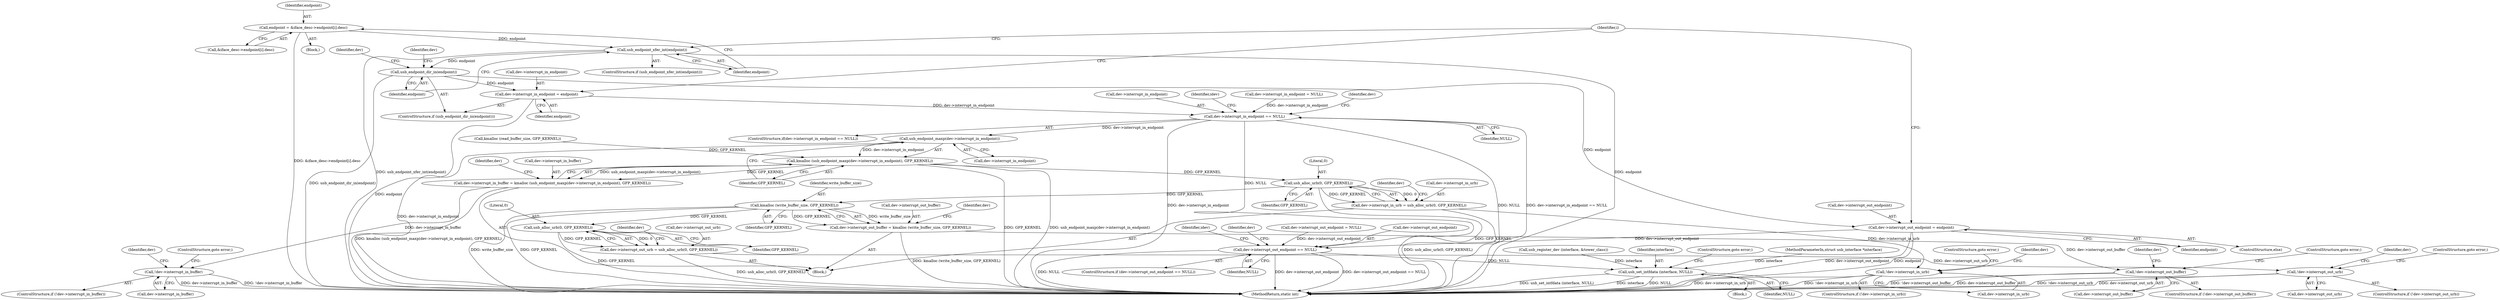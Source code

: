 digraph "0_linux_2fae9e5a7babada041e2e161699ade2447a01989@array" {
"1000266" [label="(Call,endpoint = &iface_desc->endpoint[i].desc)"];
"1000277" [label="(Call,usb_endpoint_xfer_int(endpoint))"];
"1000281" [label="(Call,usb_endpoint_dir_in(endpoint))"];
"1000283" [label="(Call,dev->interrupt_in_endpoint = endpoint)"];
"1000295" [label="(Call,dev->interrupt_in_endpoint == NULL)"];
"1000306" [label="(Call,dev->interrupt_out_endpoint == NULL)"];
"1000471" [label="(Call,usb_set_intfdata (interface, NULL))"];
"1000334" [label="(Call,usb_endpoint_maxp(dev->interrupt_in_endpoint))"];
"1000333" [label="(Call,kmalloc (usb_endpoint_maxp(dev->interrupt_in_endpoint), GFP_KERNEL))"];
"1000329" [label="(Call,dev->interrupt_in_buffer = kmalloc (usb_endpoint_maxp(dev->interrupt_in_endpoint), GFP_KERNEL))"];
"1000340" [label="(Call,!dev->interrupt_in_buffer)"];
"1000349" [label="(Call,usb_alloc_urb(0, GFP_KERNEL))"];
"1000345" [label="(Call,dev->interrupt_in_urb = usb_alloc_urb(0, GFP_KERNEL))"];
"1000353" [label="(Call,!dev->interrupt_in_urb)"];
"1000362" [label="(Call,kmalloc (write_buffer_size, GFP_KERNEL))"];
"1000358" [label="(Call,dev->interrupt_out_buffer = kmalloc (write_buffer_size, GFP_KERNEL))"];
"1000366" [label="(Call,!dev->interrupt_out_buffer)"];
"1000375" [label="(Call,usb_alloc_urb(0, GFP_KERNEL))"];
"1000371" [label="(Call,dev->interrupt_out_urb = usb_alloc_urb(0, GFP_KERNEL))"];
"1000379" [label="(Call,!dev->interrupt_out_urb)"];
"1000289" [label="(Call,dev->interrupt_out_endpoint = endpoint)"];
"1000281" [label="(Call,usb_endpoint_dir_in(endpoint))"];
"1000334" [label="(Call,usb_endpoint_maxp(dev->interrupt_in_endpoint))"];
"1000381" [label="(Identifier,dev)"];
"1000354" [label="(Call,dev->interrupt_in_urb)"];
"1000296" [label="(Call,dev->interrupt_in_endpoint)"];
"1000282" [label="(Identifier,endpoint)"];
"1000363" [label="(Identifier,write_buffer_size)"];
"1000330" [label="(Call,dev->interrupt_in_buffer)"];
"1000386" [label="(Identifier,dev)"];
"1000267" [label="(Identifier,endpoint)"];
"1000472" [label="(Identifier,interface)"];
"1000266" [label="(Call,endpoint = &iface_desc->endpoint[i].desc)"];
"1000351" [label="(Identifier,GFP_KERNEL)"];
"1000370" [label="(ControlStructure,goto error;)"];
"1000471" [label="(Call,usb_set_intfdata (interface, NULL))"];
"1000280" [label="(ControlStructure,if (usb_endpoint_dir_in(endpoint)))"];
"1000378" [label="(ControlStructure,if (!dev->interrupt_out_urb))"];
"1000340" [label="(Call,!dev->interrupt_in_buffer)"];
"1000342" [label="(Identifier,dev)"];
"1000276" [label="(ControlStructure,if (usb_endpoint_xfer_int(endpoint)))"];
"1000364" [label="(Identifier,GFP_KERNEL)"];
"1000345" [label="(Call,dev->interrupt_in_urb = usb_alloc_urb(0, GFP_KERNEL))"];
"1000318" [label="(Identifier,dev)"];
"1000277" [label="(Call,usb_endpoint_xfer_int(endpoint))"];
"1000335" [label="(Call,dev->interrupt_in_endpoint)"];
"1000302" [label="(Identifier,idev)"];
"1000350" [label="(Literal,0)"];
"1000320" [label="(Call,kmalloc (read_buffer_size, GFP_KERNEL))"];
"1000344" [label="(ControlStructure,goto error;)"];
"1000265" [label="(Block,)"];
"1000375" [label="(Call,usb_alloc_urb(0, GFP_KERNEL))"];
"1000346" [label="(Call,dev->interrupt_in_urb)"];
"1000284" [label="(Call,dev->interrupt_in_endpoint)"];
"1000232" [label="(Call,dev->interrupt_out_endpoint = NULL)"];
"1000366" [label="(Call,!dev->interrupt_out_buffer)"];
"1000376" [label="(Literal,0)"];
"1000305" [label="(ControlStructure,if (dev->interrupt_out_endpoint == NULL))"];
"1000473" [label="(Identifier,NULL)"];
"1000207" [label="(Call,dev->interrupt_in_endpoint = NULL)"];
"1000341" [label="(Call,dev->interrupt_in_buffer)"];
"1000285" [label="(Identifier,dev)"];
"1000295" [label="(Call,dev->interrupt_in_endpoint == NULL)"];
"1000474" [label="(ControlStructure,goto error;)"];
"1000352" [label="(ControlStructure,if (!dev->interrupt_in_urb))"];
"1000293" [label="(Identifier,endpoint)"];
"1000365" [label="(ControlStructure,if (!dev->interrupt_out_buffer))"];
"1000362" [label="(Call,kmalloc (write_buffer_size, GFP_KERNEL))"];
"1000373" [label="(Identifier,dev)"];
"1000283" [label="(Call,dev->interrupt_in_endpoint = endpoint)"];
"1000268" [label="(Call,&iface_desc->endpoint[i].desc)"];
"1000353" [label="(Call,!dev->interrupt_in_urb)"];
"1000308" [label="(Identifier,dev)"];
"1000347" [label="(Identifier,dev)"];
"1000349" [label="(Call,usb_alloc_urb(0, GFP_KERNEL))"];
"1000383" [label="(ControlStructure,goto error;)"];
"1000357" [label="(ControlStructure,goto error;)"];
"1000310" [label="(Identifier,NULL)"];
"1000107" [label="(MethodParameterIn,struct usb_interface *interface)"];
"1000287" [label="(Identifier,endpoint)"];
"1000339" [label="(ControlStructure,if (!dev->interrupt_in_buffer))"];
"1000371" [label="(Call,dev->interrupt_out_urb = usb_alloc_urb(0, GFP_KERNEL))"];
"1000367" [label="(Call,dev->interrupt_out_buffer)"];
"1000333" [label="(Call,kmalloc (usb_endpoint_maxp(dev->interrupt_in_endpoint), GFP_KERNEL))"];
"1000329" [label="(Call,dev->interrupt_in_buffer = kmalloc (usb_endpoint_maxp(dev->interrupt_in_endpoint), GFP_KERNEL))"];
"1000360" [label="(Identifier,dev)"];
"1000307" [label="(Call,dev->interrupt_out_endpoint)"];
"1000289" [label="(Call,dev->interrupt_out_endpoint = endpoint)"];
"1000380" [label="(Call,dev->interrupt_out_urb)"];
"1000338" [label="(Identifier,GFP_KERNEL)"];
"1000299" [label="(Identifier,NULL)"];
"1000291" [label="(Identifier,dev)"];
"1000109" [label="(Block,)"];
"1000372" [label="(Call,dev->interrupt_out_urb)"];
"1000294" [label="(ControlStructure,if(dev->interrupt_in_endpoint == NULL))"];
"1000359" [label="(Call,dev->interrupt_out_buffer)"];
"1000467" [label="(Block,)"];
"1000355" [label="(Identifier,dev)"];
"1000377" [label="(Identifier,GFP_KERNEL)"];
"1000290" [label="(Call,dev->interrupt_out_endpoint)"];
"1000313" [label="(Identifier,idev)"];
"1000306" [label="(Call,dev->interrupt_out_endpoint == NULL)"];
"1000461" [label="(Call,usb_register_dev (interface, &tower_class))"];
"1000288" [label="(ControlStructure,else)"];
"1000505" [label="(MethodReturn,static int)"];
"1000278" [label="(Identifier,endpoint)"];
"1000264" [label="(Identifier,i)"];
"1000379" [label="(Call,!dev->interrupt_out_urb)"];
"1000368" [label="(Identifier,dev)"];
"1000358" [label="(Call,dev->interrupt_out_buffer = kmalloc (write_buffer_size, GFP_KERNEL))"];
"1000266" -> "1000265"  [label="AST: "];
"1000266" -> "1000268"  [label="CFG: "];
"1000267" -> "1000266"  [label="AST: "];
"1000268" -> "1000266"  [label="AST: "];
"1000278" -> "1000266"  [label="CFG: "];
"1000266" -> "1000505"  [label="DDG: &iface_desc->endpoint[i].desc"];
"1000266" -> "1000277"  [label="DDG: endpoint"];
"1000277" -> "1000276"  [label="AST: "];
"1000277" -> "1000278"  [label="CFG: "];
"1000278" -> "1000277"  [label="AST: "];
"1000282" -> "1000277"  [label="CFG: "];
"1000264" -> "1000277"  [label="CFG: "];
"1000277" -> "1000505"  [label="DDG: endpoint"];
"1000277" -> "1000505"  [label="DDG: usb_endpoint_xfer_int(endpoint)"];
"1000277" -> "1000281"  [label="DDG: endpoint"];
"1000281" -> "1000280"  [label="AST: "];
"1000281" -> "1000282"  [label="CFG: "];
"1000282" -> "1000281"  [label="AST: "];
"1000285" -> "1000281"  [label="CFG: "];
"1000291" -> "1000281"  [label="CFG: "];
"1000281" -> "1000505"  [label="DDG: usb_endpoint_dir_in(endpoint)"];
"1000281" -> "1000283"  [label="DDG: endpoint"];
"1000281" -> "1000289"  [label="DDG: endpoint"];
"1000283" -> "1000280"  [label="AST: "];
"1000283" -> "1000287"  [label="CFG: "];
"1000284" -> "1000283"  [label="AST: "];
"1000287" -> "1000283"  [label="AST: "];
"1000264" -> "1000283"  [label="CFG: "];
"1000283" -> "1000505"  [label="DDG: endpoint"];
"1000283" -> "1000295"  [label="DDG: dev->interrupt_in_endpoint"];
"1000295" -> "1000294"  [label="AST: "];
"1000295" -> "1000299"  [label="CFG: "];
"1000296" -> "1000295"  [label="AST: "];
"1000299" -> "1000295"  [label="AST: "];
"1000302" -> "1000295"  [label="CFG: "];
"1000308" -> "1000295"  [label="CFG: "];
"1000295" -> "1000505"  [label="DDG: dev->interrupt_in_endpoint"];
"1000295" -> "1000505"  [label="DDG: NULL"];
"1000295" -> "1000505"  [label="DDG: dev->interrupt_in_endpoint == NULL"];
"1000207" -> "1000295"  [label="DDG: dev->interrupt_in_endpoint"];
"1000295" -> "1000306"  [label="DDG: NULL"];
"1000295" -> "1000334"  [label="DDG: dev->interrupt_in_endpoint"];
"1000306" -> "1000305"  [label="AST: "];
"1000306" -> "1000310"  [label="CFG: "];
"1000307" -> "1000306"  [label="AST: "];
"1000310" -> "1000306"  [label="AST: "];
"1000313" -> "1000306"  [label="CFG: "];
"1000318" -> "1000306"  [label="CFG: "];
"1000306" -> "1000505"  [label="DDG: NULL"];
"1000306" -> "1000505"  [label="DDG: dev->interrupt_out_endpoint"];
"1000306" -> "1000505"  [label="DDG: dev->interrupt_out_endpoint == NULL"];
"1000232" -> "1000306"  [label="DDG: dev->interrupt_out_endpoint"];
"1000289" -> "1000306"  [label="DDG: dev->interrupt_out_endpoint"];
"1000306" -> "1000471"  [label="DDG: NULL"];
"1000471" -> "1000467"  [label="AST: "];
"1000471" -> "1000473"  [label="CFG: "];
"1000472" -> "1000471"  [label="AST: "];
"1000473" -> "1000471"  [label="AST: "];
"1000474" -> "1000471"  [label="CFG: "];
"1000471" -> "1000505"  [label="DDG: interface"];
"1000471" -> "1000505"  [label="DDG: NULL"];
"1000471" -> "1000505"  [label="DDG: usb_set_intfdata (interface, NULL)"];
"1000461" -> "1000471"  [label="DDG: interface"];
"1000107" -> "1000471"  [label="DDG: interface"];
"1000334" -> "1000333"  [label="AST: "];
"1000334" -> "1000335"  [label="CFG: "];
"1000335" -> "1000334"  [label="AST: "];
"1000338" -> "1000334"  [label="CFG: "];
"1000334" -> "1000505"  [label="DDG: dev->interrupt_in_endpoint"];
"1000334" -> "1000333"  [label="DDG: dev->interrupt_in_endpoint"];
"1000333" -> "1000329"  [label="AST: "];
"1000333" -> "1000338"  [label="CFG: "];
"1000338" -> "1000333"  [label="AST: "];
"1000329" -> "1000333"  [label="CFG: "];
"1000333" -> "1000505"  [label="DDG: usb_endpoint_maxp(dev->interrupt_in_endpoint)"];
"1000333" -> "1000505"  [label="DDG: GFP_KERNEL"];
"1000333" -> "1000329"  [label="DDG: usb_endpoint_maxp(dev->interrupt_in_endpoint)"];
"1000333" -> "1000329"  [label="DDG: GFP_KERNEL"];
"1000320" -> "1000333"  [label="DDG: GFP_KERNEL"];
"1000333" -> "1000349"  [label="DDG: GFP_KERNEL"];
"1000329" -> "1000109"  [label="AST: "];
"1000330" -> "1000329"  [label="AST: "];
"1000342" -> "1000329"  [label="CFG: "];
"1000329" -> "1000505"  [label="DDG: kmalloc (usb_endpoint_maxp(dev->interrupt_in_endpoint), GFP_KERNEL)"];
"1000329" -> "1000340"  [label="DDG: dev->interrupt_in_buffer"];
"1000340" -> "1000339"  [label="AST: "];
"1000340" -> "1000341"  [label="CFG: "];
"1000341" -> "1000340"  [label="AST: "];
"1000344" -> "1000340"  [label="CFG: "];
"1000347" -> "1000340"  [label="CFG: "];
"1000340" -> "1000505"  [label="DDG: !dev->interrupt_in_buffer"];
"1000340" -> "1000505"  [label="DDG: dev->interrupt_in_buffer"];
"1000349" -> "1000345"  [label="AST: "];
"1000349" -> "1000351"  [label="CFG: "];
"1000350" -> "1000349"  [label="AST: "];
"1000351" -> "1000349"  [label="AST: "];
"1000345" -> "1000349"  [label="CFG: "];
"1000349" -> "1000505"  [label="DDG: GFP_KERNEL"];
"1000349" -> "1000345"  [label="DDG: 0"];
"1000349" -> "1000345"  [label="DDG: GFP_KERNEL"];
"1000349" -> "1000362"  [label="DDG: GFP_KERNEL"];
"1000345" -> "1000109"  [label="AST: "];
"1000346" -> "1000345"  [label="AST: "];
"1000355" -> "1000345"  [label="CFG: "];
"1000345" -> "1000505"  [label="DDG: usb_alloc_urb(0, GFP_KERNEL)"];
"1000345" -> "1000353"  [label="DDG: dev->interrupt_in_urb"];
"1000353" -> "1000352"  [label="AST: "];
"1000353" -> "1000354"  [label="CFG: "];
"1000354" -> "1000353"  [label="AST: "];
"1000357" -> "1000353"  [label="CFG: "];
"1000360" -> "1000353"  [label="CFG: "];
"1000353" -> "1000505"  [label="DDG: !dev->interrupt_in_urb"];
"1000353" -> "1000505"  [label="DDG: dev->interrupt_in_urb"];
"1000362" -> "1000358"  [label="AST: "];
"1000362" -> "1000364"  [label="CFG: "];
"1000363" -> "1000362"  [label="AST: "];
"1000364" -> "1000362"  [label="AST: "];
"1000358" -> "1000362"  [label="CFG: "];
"1000362" -> "1000505"  [label="DDG: GFP_KERNEL"];
"1000362" -> "1000505"  [label="DDG: write_buffer_size"];
"1000362" -> "1000358"  [label="DDG: write_buffer_size"];
"1000362" -> "1000358"  [label="DDG: GFP_KERNEL"];
"1000362" -> "1000375"  [label="DDG: GFP_KERNEL"];
"1000358" -> "1000109"  [label="AST: "];
"1000359" -> "1000358"  [label="AST: "];
"1000368" -> "1000358"  [label="CFG: "];
"1000358" -> "1000505"  [label="DDG: kmalloc (write_buffer_size, GFP_KERNEL)"];
"1000358" -> "1000366"  [label="DDG: dev->interrupt_out_buffer"];
"1000366" -> "1000365"  [label="AST: "];
"1000366" -> "1000367"  [label="CFG: "];
"1000367" -> "1000366"  [label="AST: "];
"1000370" -> "1000366"  [label="CFG: "];
"1000373" -> "1000366"  [label="CFG: "];
"1000366" -> "1000505"  [label="DDG: dev->interrupt_out_buffer"];
"1000366" -> "1000505"  [label="DDG: !dev->interrupt_out_buffer"];
"1000375" -> "1000371"  [label="AST: "];
"1000375" -> "1000377"  [label="CFG: "];
"1000376" -> "1000375"  [label="AST: "];
"1000377" -> "1000375"  [label="AST: "];
"1000371" -> "1000375"  [label="CFG: "];
"1000375" -> "1000505"  [label="DDG: GFP_KERNEL"];
"1000375" -> "1000371"  [label="DDG: 0"];
"1000375" -> "1000371"  [label="DDG: GFP_KERNEL"];
"1000371" -> "1000109"  [label="AST: "];
"1000372" -> "1000371"  [label="AST: "];
"1000381" -> "1000371"  [label="CFG: "];
"1000371" -> "1000505"  [label="DDG: usb_alloc_urb(0, GFP_KERNEL)"];
"1000371" -> "1000379"  [label="DDG: dev->interrupt_out_urb"];
"1000379" -> "1000378"  [label="AST: "];
"1000379" -> "1000380"  [label="CFG: "];
"1000380" -> "1000379"  [label="AST: "];
"1000383" -> "1000379"  [label="CFG: "];
"1000386" -> "1000379"  [label="CFG: "];
"1000379" -> "1000505"  [label="DDG: dev->interrupt_out_urb"];
"1000379" -> "1000505"  [label="DDG: !dev->interrupt_out_urb"];
"1000289" -> "1000288"  [label="AST: "];
"1000289" -> "1000293"  [label="CFG: "];
"1000290" -> "1000289"  [label="AST: "];
"1000293" -> "1000289"  [label="AST: "];
"1000264" -> "1000289"  [label="CFG: "];
"1000289" -> "1000505"  [label="DDG: dev->interrupt_out_endpoint"];
"1000289" -> "1000505"  [label="DDG: endpoint"];
}
